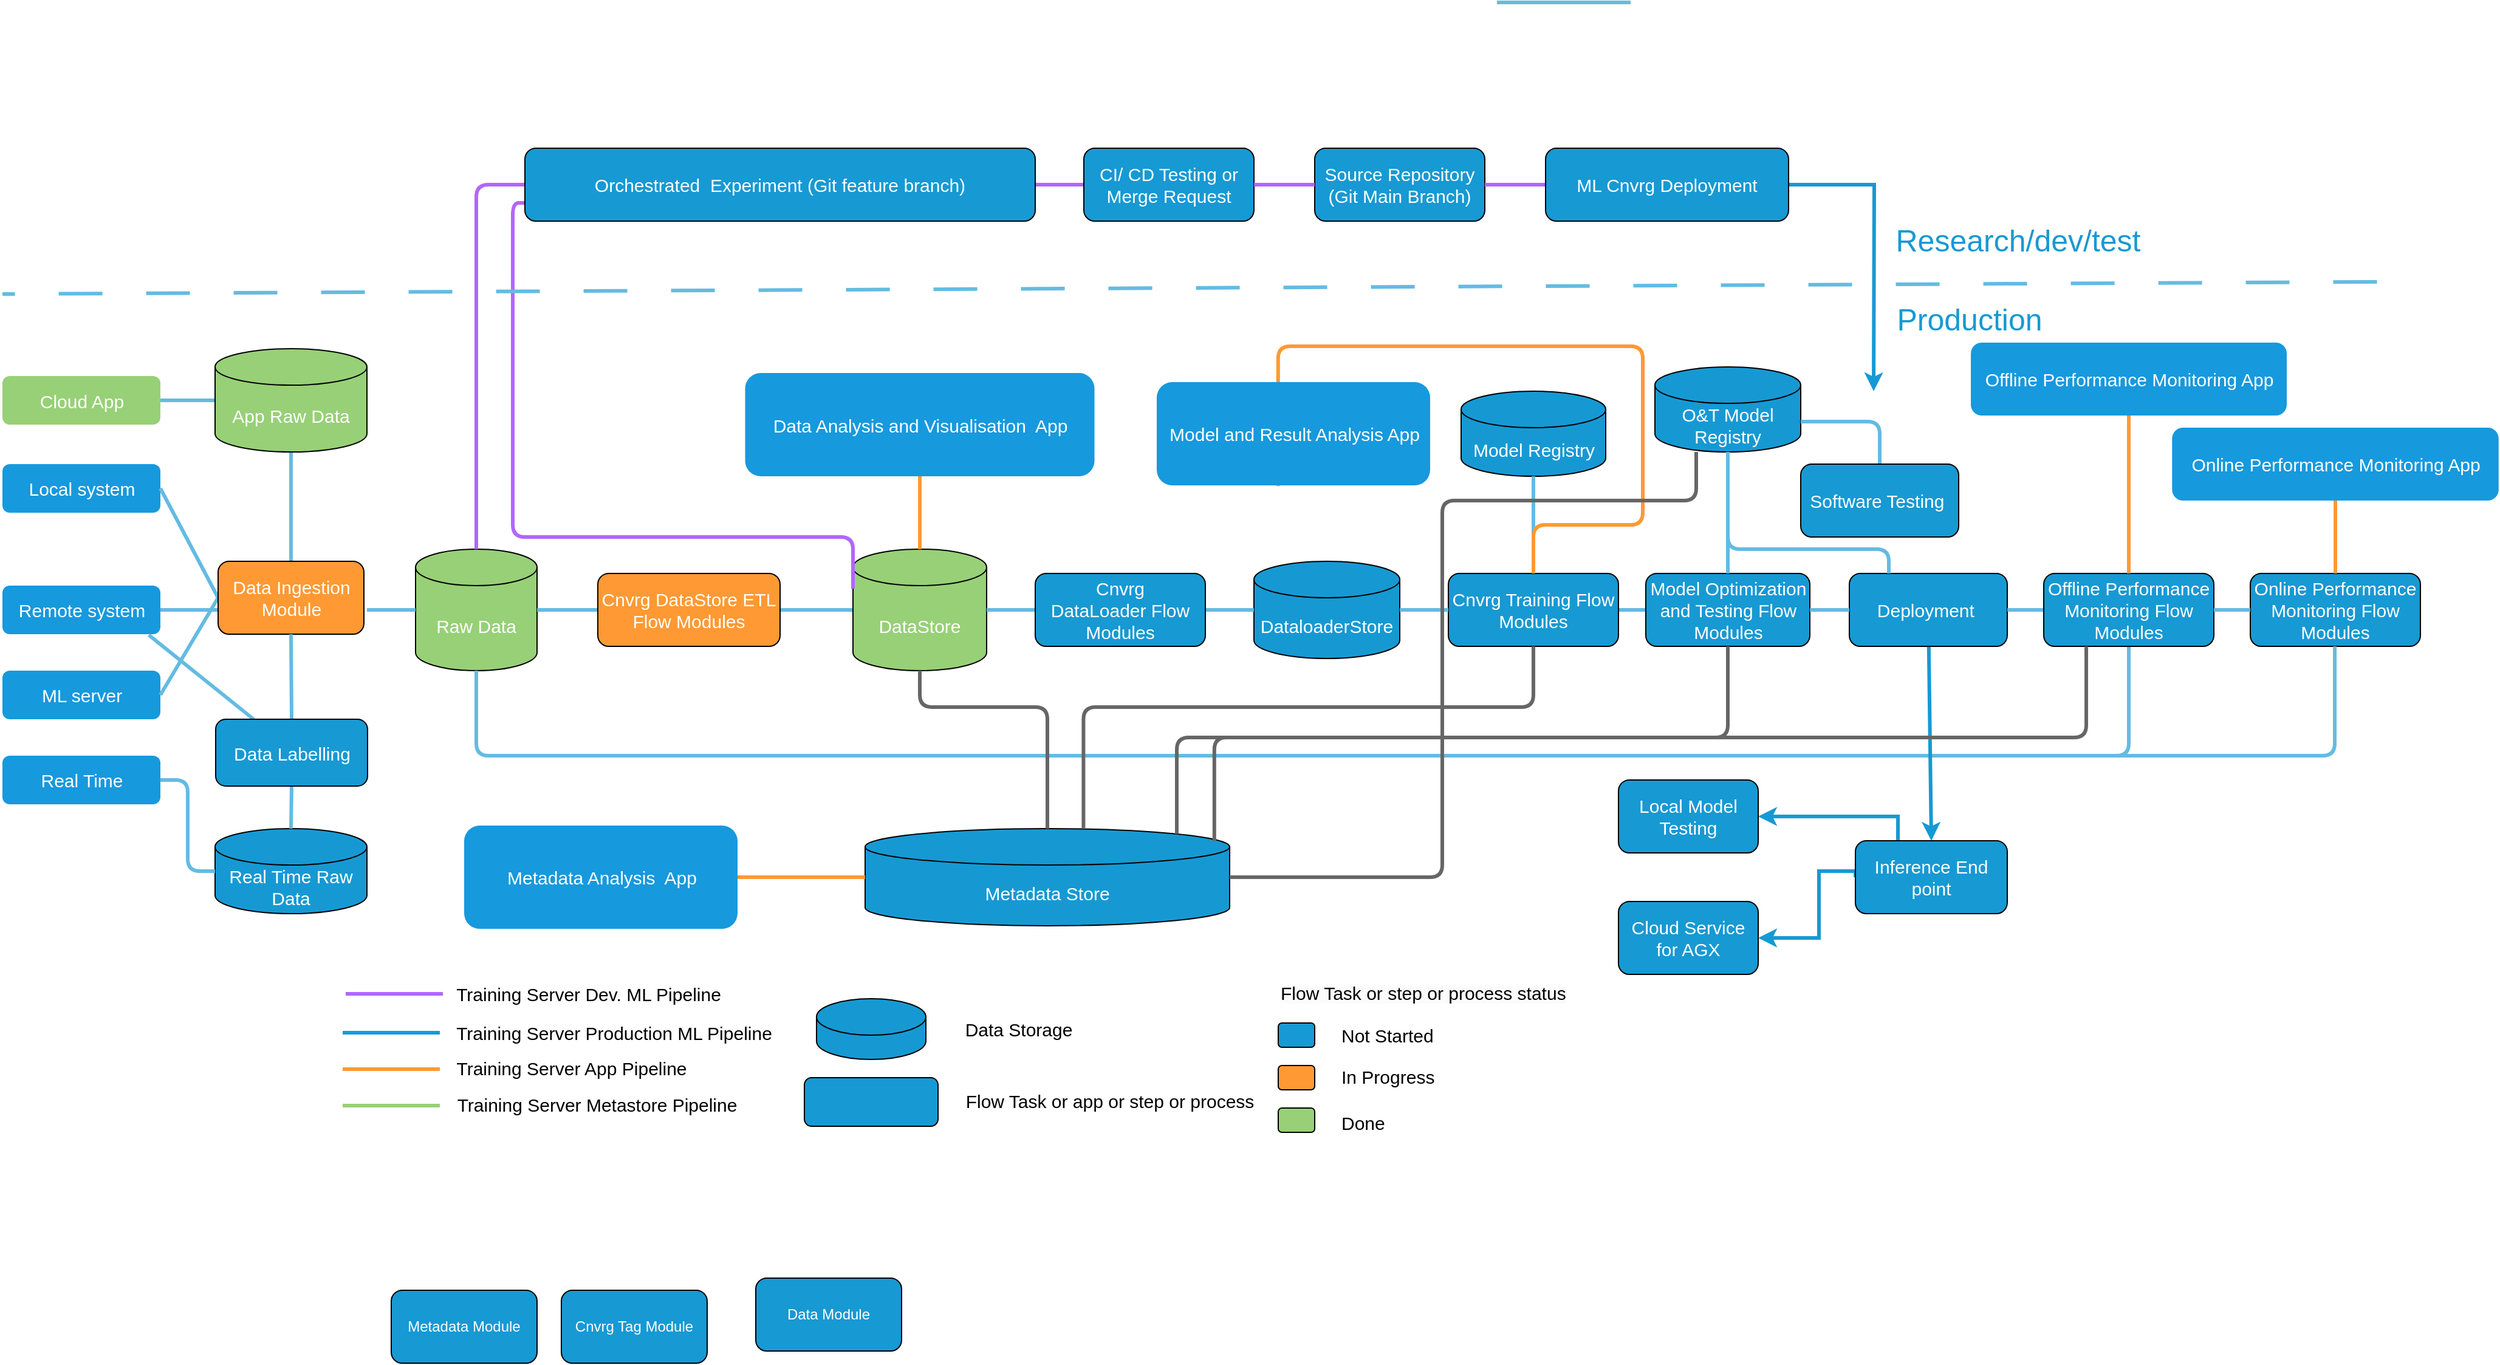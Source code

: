 <mxfile version="21.6.7" type="github">
  <diagram id="6a731a19-8d31-9384-78a2-239565b7b9f0" name="Page-1">
    <mxGraphModel dx="2075" dy="1838" grid="1" gridSize="15" guides="1" tooltips="1" connect="1" arrows="1" fold="1" page="1" pageScale="1" pageWidth="1169" pageHeight="827" background="none" math="0" shadow="0">
      <root>
        <mxCell id="0" />
        <mxCell id="1" parent="0" />
        <mxCell id="1368" value="&lt;font style=&quot;font-size: 15px;&quot;&gt;Cloud App&lt;/font&gt;" style="rounded=1;fillColor=#97D077;strokeColor=none;strokeWidth=3;shadow=0;html=1;fontColor=#FFFFFF;" parent="1" vertex="1">
          <mxGeometry x="40" y="167.5" width="130" height="40" as="geometry" />
        </mxCell>
        <mxCell id="grCsGURQMANJ224fvGqF-1551" value="&lt;font color=&quot;#ffffff&quot; style=&quot;font-size: 15px;&quot;&gt;Raw Data&lt;/font&gt;" style="shape=cylinder3;whiteSpace=wrap;html=1;boundedLbl=1;backgroundOutline=1;size=15;fillColor=#97D077;" parent="1" vertex="1">
          <mxGeometry x="380" y="310" width="100" height="100" as="geometry" />
        </mxCell>
        <mxCell id="grCsGURQMANJ224fvGqF-1552" value="&lt;font style=&quot;font-size: 15px;&quot;&gt;Local system&lt;/font&gt;" style="rounded=1;fillColor=#1799dd;strokeColor=none;strokeWidth=3;shadow=0;html=1;fontColor=#FFFFFF;" parent="1" vertex="1">
          <mxGeometry x="40" y="240" width="130" height="40" as="geometry" />
        </mxCell>
        <mxCell id="grCsGURQMANJ224fvGqF-1553" value="&lt;font style=&quot;font-size: 15px;&quot;&gt;Remote system&lt;/font&gt;" style="rounded=1;fillColor=#1799dd;strokeColor=none;strokeWidth=3;shadow=0;html=1;fontColor=#FFFFFF;" parent="1" vertex="1">
          <mxGeometry x="40" y="340" width="130" height="40" as="geometry" />
        </mxCell>
        <mxCell id="grCsGURQMANJ224fvGqF-1555" value="&lt;font style=&quot;font-size: 15px;&quot;&gt;Real Time&lt;/font&gt;" style="rounded=1;fillColor=#1799dd;strokeColor=none;strokeWidth=3;shadow=0;html=1;fontColor=#FFFFFF;" parent="1" vertex="1">
          <mxGeometry x="40" y="480" width="130" height="40" as="geometry" />
        </mxCell>
        <mxCell id="grCsGURQMANJ224fvGqF-1556" value="&lt;font style=&quot;font-size: 15px;&quot;&gt;ML server&lt;/font&gt;" style="rounded=1;fillColor=#1799dd;strokeColor=none;strokeWidth=3;shadow=0;html=1;fontColor=#FFFFFF;" parent="1" vertex="1">
          <mxGeometry x="40" y="410" width="130" height="40" as="geometry" />
        </mxCell>
        <mxCell id="grCsGURQMANJ224fvGqF-1558" value="" style="edgeStyle=none;endArrow=none;strokeWidth=3;strokeColor=#64BBE2;html=1;entryX=1;entryY=0.5;entryDx=0;entryDy=0;exitX=0;exitY=0.5;exitDx=0;exitDy=0;exitPerimeter=0;" parent="1" source="grCsGURQMANJ224fvGqF-1577" target="1368" edge="1">
          <mxGeometry x="-221.5" y="56.5" width="100" height="100" as="geometry">
            <mxPoint x="330" y="220" as="sourcePoint" />
            <mxPoint x="150" y="200" as="targetPoint" />
          </mxGeometry>
        </mxCell>
        <mxCell id="grCsGURQMANJ224fvGqF-1559" value="" style="edgeStyle=orthogonalEdgeStyle;endArrow=none;strokeWidth=3;strokeColor=#B266FF;html=1;entryX=0.5;entryY=0;entryDx=0;entryDy=0;exitX=0;exitY=0.5;exitDx=0;exitDy=0;entryPerimeter=0;" parent="1" source="grCsGURQMANJ224fvGqF-1634" target="grCsGURQMANJ224fvGqF-1551" edge="1">
          <mxGeometry x="-221.5" y="56.5" width="100" height="100" as="geometry">
            <mxPoint x="610" y="230" as="sourcePoint" />
            <mxPoint x="430" y="210" as="targetPoint" />
          </mxGeometry>
        </mxCell>
        <mxCell id="grCsGURQMANJ224fvGqF-1560" value="" style="edgeStyle=none;endArrow=none;strokeWidth=3;strokeColor=#64BBE2;html=1;entryX=0.5;entryY=0;entryDx=0;entryDy=0;exitX=0.5;exitY=1;exitDx=0;exitDy=0;exitPerimeter=0;" parent="1" source="grCsGURQMANJ224fvGqF-1577" target="grCsGURQMANJ224fvGqF-1574" edge="1">
          <mxGeometry x="-221.5" y="56.5" width="100" height="100" as="geometry">
            <mxPoint x="585" y="240" as="sourcePoint" />
            <mxPoint x="405" y="220" as="targetPoint" />
          </mxGeometry>
        </mxCell>
        <mxCell id="grCsGURQMANJ224fvGqF-1561" value="" style="edgeStyle=none;endArrow=none;strokeWidth=3;strokeColor=#64BBE2;html=1;entryX=1;entryY=0.5;entryDx=0;entryDy=0;exitX=0;exitY=0.5;exitDx=0;exitDy=0;exitPerimeter=0;" parent="1" source="grCsGURQMANJ224fvGqF-1570" target="grCsGURQMANJ224fvGqF-1581" edge="1">
          <mxGeometry x="-221.5" y="56.5" width="100" height="100" as="geometry">
            <mxPoint x="930" y="340" as="sourcePoint" />
            <mxPoint x="750" y="320" as="targetPoint" />
          </mxGeometry>
        </mxCell>
        <mxCell id="grCsGURQMANJ224fvGqF-1563" value="" style="edgeStyle=none;endArrow=none;strokeWidth=3;strokeColor=#64BBE2;html=1;entryX=1;entryY=0.5;entryDx=0;entryDy=0;entryPerimeter=0;exitX=0;exitY=0.5;exitDx=0;exitDy=0;" parent="1" source="grCsGURQMANJ224fvGqF-1581" target="grCsGURQMANJ224fvGqF-1551" edge="1">
          <mxGeometry x="-221.5" y="56.5" width="100" height="100" as="geometry">
            <mxPoint x="510" y="360" as="sourcePoint" />
            <mxPoint x="470" y="260" as="targetPoint" />
          </mxGeometry>
        </mxCell>
        <mxCell id="grCsGURQMANJ224fvGqF-1564" value="" style="edgeStyle=none;endArrow=none;strokeWidth=3;strokeColor=#64BBE2;html=1;exitX=0;exitY=0.5;exitDx=0;exitDy=0;exitPerimeter=0;" parent="1" source="grCsGURQMANJ224fvGqF-1551" edge="1">
          <mxGeometry x="-221.5" y="56.5" width="100" height="100" as="geometry">
            <mxPoint x="450" y="360" as="sourcePoint" />
            <mxPoint x="340" y="360" as="targetPoint" />
          </mxGeometry>
        </mxCell>
        <mxCell id="grCsGURQMANJ224fvGqF-1565" value="" style="edgeStyle=none;endArrow=none;strokeWidth=3;strokeColor=#64BBE2;html=1;entryX=1;entryY=0.5;entryDx=0;entryDy=0;exitX=0;exitY=0.5;exitDx=0;exitDy=0;" parent="1" source="grCsGURQMANJ224fvGqF-1574" target="grCsGURQMANJ224fvGqF-1556" edge="1">
          <mxGeometry x="-221.5" y="56.5" width="100" height="100" as="geometry">
            <mxPoint x="360" y="530" as="sourcePoint" />
            <mxPoint x="180" y="510" as="targetPoint" />
          </mxGeometry>
        </mxCell>
        <mxCell id="grCsGURQMANJ224fvGqF-1567" value="" style="edgeStyle=none;endArrow=none;strokeWidth=3;strokeColor=#64BBE2;html=1;entryX=1;entryY=0.5;entryDx=0;entryDy=0;" parent="1" target="grCsGURQMANJ224fvGqF-1553" edge="1">
          <mxGeometry x="-221.5" y="56.5" width="100" height="100" as="geometry">
            <mxPoint x="230" y="360" as="sourcePoint" />
            <mxPoint x="180" y="360" as="targetPoint" />
          </mxGeometry>
        </mxCell>
        <mxCell id="grCsGURQMANJ224fvGqF-1568" value="" style="edgeStyle=none;endArrow=none;strokeWidth=3;strokeColor=#64BBE2;html=1;entryX=1;entryY=0.5;entryDx=0;entryDy=0;exitX=0;exitY=0.5;exitDx=0;exitDy=0;" parent="1" source="grCsGURQMANJ224fvGqF-1574" target="grCsGURQMANJ224fvGqF-1552" edge="1">
          <mxGeometry x="-221.5" y="56.5" width="100" height="100" as="geometry">
            <mxPoint x="360" y="300" as="sourcePoint" />
            <mxPoint x="180" y="280" as="targetPoint" />
          </mxGeometry>
        </mxCell>
        <mxCell id="grCsGURQMANJ224fvGqF-1570" value="&lt;font style=&quot;font-size: 15px;&quot; color=&quot;#ffffff&quot;&gt;DataStore&lt;/font&gt;" style="shape=cylinder3;whiteSpace=wrap;html=1;boundedLbl=1;backgroundOutline=1;size=15;fillColor=#97D077;" parent="1" vertex="1">
          <mxGeometry x="740" y="310" width="110" height="100" as="geometry" />
        </mxCell>
        <mxCell id="grCsGURQMANJ224fvGqF-1572" value="&lt;font style=&quot;font-size: 15px;&quot; color=&quot;#ffffff&quot;&gt;Metadata Store&lt;/font&gt;" style="shape=cylinder3;whiteSpace=wrap;html=1;boundedLbl=1;backgroundOutline=1;size=15;fillColor=#1699d3;" parent="1" vertex="1">
          <mxGeometry x="750" y="540" width="300" height="80" as="geometry" />
        </mxCell>
        <mxCell id="grCsGURQMANJ224fvGqF-1573" value="&lt;font style=&quot;font-size: 15px;&quot; color=&quot;#ffffff&quot;&gt;DataloaderStore&lt;/font&gt;" style="shape=cylinder3;whiteSpace=wrap;html=1;boundedLbl=1;backgroundOutline=1;size=15;fillColor=#1699d3;" parent="1" vertex="1">
          <mxGeometry x="1070" y="320" width="120" height="80" as="geometry" />
        </mxCell>
        <mxCell id="grCsGURQMANJ224fvGqF-1574" value="&lt;font style=&quot;font-size: 15px;&quot; color=&quot;#ffffff&quot;&gt;Data Ingestion Module&lt;/font&gt;" style="rounded=1;whiteSpace=wrap;html=1;fillColor=#FF9933;" parent="1" vertex="1">
          <mxGeometry x="217.5" y="320" width="120" height="60" as="geometry" />
        </mxCell>
        <mxCell id="grCsGURQMANJ224fvGqF-1577" value="&lt;font style=&quot;font-size: 15px;&quot; color=&quot;#ffffff&quot;&gt;App Raw Data&lt;/font&gt;" style="shape=cylinder3;whiteSpace=wrap;html=1;boundedLbl=1;backgroundOutline=1;size=15;fillColor=#97D077;" parent="1" vertex="1">
          <mxGeometry x="215" y="145" width="125" height="85" as="geometry" />
        </mxCell>
        <mxCell id="grCsGURQMANJ224fvGqF-1578" value="&lt;font style=&quot;font-size: 15px;&quot; color=&quot;#ffffff&quot;&gt;Model Registry&lt;/font&gt;" style="shape=cylinder3;whiteSpace=wrap;html=1;boundedLbl=1;backgroundOutline=1;size=15;fillColor=#1699d3;" parent="1" vertex="1">
          <mxGeometry x="1240.5" y="180" width="119" height="70" as="geometry" />
        </mxCell>
        <mxCell id="grCsGURQMANJ224fvGqF-1581" value="&lt;font style=&quot;font-size: 15px;&quot; color=&quot;#ffffff&quot;&gt;Cnvrg DataStore ETL Flow Modules&lt;/font&gt;" style="rounded=1;whiteSpace=wrap;html=1;fillColor=#FF9933;" parent="1" vertex="1">
          <mxGeometry x="530" y="330" width="150" height="60" as="geometry" />
        </mxCell>
        <mxCell id="grCsGURQMANJ224fvGqF-1592" value="&lt;font color=&quot;#ffffff&quot;&gt;Data Module&lt;/font&gt;" style="rounded=1;whiteSpace=wrap;html=1;fillColor=#1799d3;" parent="1" vertex="1">
          <mxGeometry x="660" y="910" width="120" height="60" as="geometry" />
        </mxCell>
        <mxCell id="grCsGURQMANJ224fvGqF-1593" value="&lt;font color=&quot;#ffffff&quot;&gt;Cnvrg Tag Module&lt;/font&gt;" style="rounded=1;whiteSpace=wrap;html=1;fillColor=#1799d3;" parent="1" vertex="1">
          <mxGeometry x="500" y="920" width="120" height="60" as="geometry" />
        </mxCell>
        <mxCell id="grCsGURQMANJ224fvGqF-1594" value="&lt;font color=&quot;#ffffff&quot;&gt;Metadata Module&lt;/font&gt;" style="rounded=1;whiteSpace=wrap;html=1;fillColor=#1799d3;" parent="1" vertex="1">
          <mxGeometry x="360" y="920" width="120" height="60" as="geometry" />
        </mxCell>
        <mxCell id="grCsGURQMANJ224fvGqF-1595" value="" style="edgeStyle=orthogonalEdgeStyle;endArrow=none;strokeWidth=3;strokeColor=#64BBE2;html=1;entryX=0.5;entryY=1;entryDx=0;entryDy=0;entryPerimeter=0;exitX=0.5;exitY=1;exitDx=0;exitDy=0;" parent="1" source="grCsGURQMANJ224fvGqF-1617" target="grCsGURQMANJ224fvGqF-1551" edge="1">
          <mxGeometry x="-221.5" y="56.5" width="100" height="100" as="geometry">
            <mxPoint x="1830" y="480" as="sourcePoint" />
            <mxPoint x="440" y="420" as="targetPoint" />
            <Array as="points">
              <mxPoint x="1790" y="480" />
              <mxPoint x="430" y="480" />
            </Array>
          </mxGeometry>
        </mxCell>
        <mxCell id="grCsGURQMANJ224fvGqF-1598" value="" style="edgeStyle=none;endArrow=none;strokeWidth=3;strokeColor=#64BBE2;html=1;entryX=1;entryY=0.5;entryDx=0;entryDy=0;exitX=0;exitY=0.5;exitDx=0;exitDy=0;" parent="1" source="grCsGURQMANJ224fvGqF-1607" target="grCsGURQMANJ224fvGqF-1602" edge="1">
          <mxGeometry x="-221.5" y="56.5" width="100" height="100" as="geometry">
            <mxPoint x="1680" y="270" as="sourcePoint" />
            <mxPoint x="1500" y="250" as="targetPoint" />
          </mxGeometry>
        </mxCell>
        <mxCell id="grCsGURQMANJ224fvGqF-1599" value="" style="edgeStyle=none;endArrow=none;strokeWidth=3;strokeColor=#64BBE2;html=1;entryX=1;entryY=0.5;entryDx=0;entryDy=0;exitX=0;exitY=0.5;exitDx=0;exitDy=0;exitPerimeter=0;" parent="1" source="grCsGURQMANJ224fvGqF-1573" target="grCsGURQMANJ224fvGqF-1601" edge="1">
          <mxGeometry x="-221.5" y="56.5" width="100" height="100" as="geometry">
            <mxPoint x="1250" y="255" as="sourcePoint" />
            <mxPoint x="1070" y="235" as="targetPoint" />
          </mxGeometry>
        </mxCell>
        <mxCell id="grCsGURQMANJ224fvGqF-1600" value="" style="edgeStyle=none;endArrow=none;strokeWidth=3;strokeColor=#64BBE2;html=1;exitX=0;exitY=0.5;exitDx=0;exitDy=0;entryX=1;entryY=0.5;entryDx=0;entryDy=0;entryPerimeter=0;" parent="1" source="grCsGURQMANJ224fvGqF-1601" target="grCsGURQMANJ224fvGqF-1570" edge="1">
          <mxGeometry x="-221.5" y="56.5" width="100" height="100" as="geometry">
            <mxPoint x="1020" y="260" as="sourcePoint" />
            <mxPoint x="840" y="240" as="targetPoint" />
          </mxGeometry>
        </mxCell>
        <mxCell id="grCsGURQMANJ224fvGqF-1601" value="&lt;font style=&quot;font-size: 15px;&quot; color=&quot;#ffffff&quot;&gt;Cnvrg DataLoader&amp;nbsp;Flow Modules&lt;/font&gt;" style="rounded=1;whiteSpace=wrap;html=1;fillColor=#1799d3;" parent="1" vertex="1">
          <mxGeometry x="890" y="330" width="140" height="60" as="geometry" />
        </mxCell>
        <mxCell id="grCsGURQMANJ224fvGqF-1602" value="&lt;font style=&quot;font-size: 15px;&quot; color=&quot;#ffffff&quot;&gt;Cnvrg Training Flow Modules&lt;/font&gt;" style="rounded=1;whiteSpace=wrap;html=1;fillColor=#1799d3;" parent="1" vertex="1">
          <mxGeometry x="1230" y="330" width="140" height="60" as="geometry" />
        </mxCell>
        <mxCell id="grCsGURQMANJ224fvGqF-1604" value="" style="edgeStyle=none;endArrow=none;strokeWidth=3;strokeColor=#64BBE2;html=1;entryX=1;entryY=0.5;entryDx=0;entryDy=0;exitX=0;exitY=0.5;exitDx=0;exitDy=0;entryPerimeter=0;" parent="1" source="grCsGURQMANJ224fvGqF-1602" target="grCsGURQMANJ224fvGqF-1573" edge="1">
          <mxGeometry x="-221.5" y="56.5" width="100" height="100" as="geometry">
            <mxPoint x="1435" y="300" as="sourcePoint" />
            <mxPoint x="1255" y="280" as="targetPoint" />
          </mxGeometry>
        </mxCell>
        <mxCell id="grCsGURQMANJ224fvGqF-1605" value="" style="edgeStyle=none;endArrow=none;strokeWidth=3;strokeColor=#64BBE2;html=1;" parent="1" source="grCsGURQMANJ224fvGqF-1602" target="grCsGURQMANJ224fvGqF-1578" edge="1">
          <mxGeometry x="-221.5" y="56.5" width="100" height="100" as="geometry">
            <mxPoint x="1481" y="320" as="sourcePoint" />
            <mxPoint x="1390" y="270" as="targetPoint" />
          </mxGeometry>
        </mxCell>
        <mxCell id="grCsGURQMANJ224fvGqF-1607" value="&lt;font style=&quot;font-size: 15px;&quot; color=&quot;#ffffff&quot;&gt;Model Optimization and Testing Flow Modules&lt;/font&gt;" style="rounded=1;whiteSpace=wrap;html=1;fillColor=#1799d3;" parent="1" vertex="1">
          <mxGeometry x="1392.5" y="330" width="135" height="60" as="geometry" />
        </mxCell>
        <mxCell id="grCsGURQMANJ224fvGqF-1661" value="" style="rounded=0;orthogonalLoop=1;jettySize=auto;html=1;strokeColor=#1699D3;strokeWidth=3;entryX=0.5;entryY=0;entryDx=0;entryDy=0;" parent="1" source="grCsGURQMANJ224fvGqF-1609" target="R6ZH8nz1-QXUSBg8TrbW-1402" edge="1">
          <mxGeometry relative="1" as="geometry">
            <mxPoint x="1680" y="495" as="targetPoint" />
          </mxGeometry>
        </mxCell>
        <mxCell id="grCsGURQMANJ224fvGqF-1609" value="&lt;font style=&quot;font-size: 15px;&quot; color=&quot;#ffffff&quot;&gt;Deployment&amp;nbsp;&lt;/font&gt;" style="rounded=1;whiteSpace=wrap;html=1;fillColor=#1799d3;" parent="1" vertex="1">
          <mxGeometry x="1560" y="330" width="130" height="60" as="geometry" />
        </mxCell>
        <mxCell id="grCsGURQMANJ224fvGqF-1610" value="" style="edgeStyle=none;endArrow=none;strokeWidth=3;strokeColor=#64BBE2;html=1;exitX=1;exitY=0.5;exitDx=0;exitDy=0;entryX=0;entryY=0.5;entryDx=0;entryDy=0;" parent="1" source="grCsGURQMANJ224fvGqF-1607" target="grCsGURQMANJ224fvGqF-1609" edge="1">
          <mxGeometry x="-221.5" y="56.5" width="100" height="100" as="geometry">
            <mxPoint x="1754" y="235" as="sourcePoint" />
            <mxPoint x="1884" y="295" as="targetPoint" />
          </mxGeometry>
        </mxCell>
        <mxCell id="grCsGURQMANJ224fvGqF-1613" value="&lt;font color=&quot;#ffffff&quot;&gt;&lt;span style=&quot;font-size: 15px;&quot;&gt;O&amp;amp;T Model Registry&lt;/span&gt;&lt;/font&gt;" style="shape=cylinder3;whiteSpace=wrap;html=1;boundedLbl=1;backgroundOutline=1;size=15;fillColor=#1699d3;" parent="1" vertex="1">
          <mxGeometry x="1400" y="160" width="120" height="70" as="geometry" />
        </mxCell>
        <mxCell id="grCsGURQMANJ224fvGqF-1614" value="" style="edgeStyle=orthogonalEdgeStyle;endArrow=none;strokeWidth=3;strokeColor=#FF9933;html=1;exitX=0.5;exitY=0;exitDx=0;exitDy=0;entryX=0.444;entryY=1.007;entryDx=0;entryDy=0;entryPerimeter=0;" parent="1" source="grCsGURQMANJ224fvGqF-1602" target="grCsGURQMANJ224fvGqF-1627" edge="1">
          <mxGeometry x="-221.5" y="56.5" width="100" height="100" as="geometry">
            <mxPoint x="1312.47" y="280" as="sourcePoint" />
            <mxPoint x="1404.97" y="95" as="targetPoint" />
            <Array as="points">
              <mxPoint x="1300" y="290" />
              <mxPoint x="1390" y="290" />
              <mxPoint x="1390" y="143" />
            </Array>
          </mxGeometry>
        </mxCell>
        <mxCell id="grCsGURQMANJ224fvGqF-1615" value="" style="edgeStyle=none;endArrow=none;strokeWidth=3;strokeColor=#64BBE2;html=1;entryX=1;entryY=0.5;entryDx=0;entryDy=0;exitX=0;exitY=0.5;exitDx=0;exitDy=0;" parent="1" source="grCsGURQMANJ224fvGqF-1617" target="grCsGURQMANJ224fvGqF-1609" edge="1">
          <mxGeometry x="-221.5" y="56.5" width="100" height="100" as="geometry">
            <mxPoint x="2120" y="280" as="sourcePoint" />
            <mxPoint x="1940" y="260" as="targetPoint" />
          </mxGeometry>
        </mxCell>
        <mxCell id="grCsGURQMANJ224fvGqF-1616" value="" style="edgeStyle=none;endArrow=none;strokeWidth=3;strokeColor=#64BBE2;html=1;entryX=0.5;entryY=1;entryDx=0;entryDy=0;exitX=0.5;exitY=0;exitDx=0;exitDy=0;entryPerimeter=0;" parent="1" source="grCsGURQMANJ224fvGqF-1607" target="grCsGURQMANJ224fvGqF-1613" edge="1">
          <mxGeometry x="-221.5" y="56.5" width="100" height="100" as="geometry">
            <mxPoint x="1610" y="140" as="sourcePoint" />
            <mxPoint x="1430" y="120" as="targetPoint" />
          </mxGeometry>
        </mxCell>
        <mxCell id="grCsGURQMANJ224fvGqF-1617" value="&lt;font color=&quot;#ffffff&quot;&gt;&lt;font style=&quot;font-size: 15px;&quot;&gt;Offline Performance Monitoring Flow Modules&lt;/font&gt;&lt;br&gt;&lt;/font&gt;" style="rounded=1;whiteSpace=wrap;html=1;fillColor=#1799d3;" parent="1" vertex="1">
          <mxGeometry x="1720" y="330" width="140" height="60" as="geometry" />
        </mxCell>
        <mxCell id="grCsGURQMANJ224fvGqF-1620" value="&lt;font style=&quot;font-size: 15px;&quot;&gt;Data Analysis and Visualisation&amp;nbsp; App&lt;/font&gt;" style="rounded=1;fillColor=#1799dd;strokeColor=none;strokeWidth=3;shadow=0;html=1;fontColor=#FFFFFF;" parent="1" vertex="1">
          <mxGeometry x="651.25" y="165" width="287.5" height="85" as="geometry" />
        </mxCell>
        <mxCell id="grCsGURQMANJ224fvGqF-1621" value="" style="edgeStyle=orthogonalEdgeStyle;endArrow=none;strokeWidth=3;strokeColor=#B266FF;html=1;entryX=0;entryY=0.75;entryDx=0;entryDy=0;exitX=0;exitY=0;exitDx=0;exitDy=32.5;exitPerimeter=0;" parent="1" source="grCsGURQMANJ224fvGqF-1570" target="grCsGURQMANJ224fvGqF-1634" edge="1">
          <mxGeometry x="-221.5" y="56.5" width="100" height="100" as="geometry">
            <mxPoint x="660" y="257.5" as="sourcePoint" />
            <mxPoint x="480" y="237.5" as="targetPoint" />
            <Array as="points">
              <mxPoint x="740" y="300" />
              <mxPoint x="460" y="300" />
              <mxPoint x="460" y="25" />
            </Array>
          </mxGeometry>
        </mxCell>
        <mxCell id="grCsGURQMANJ224fvGqF-1622" value="" style="edgeStyle=none;endArrow=none;strokeWidth=3;strokeColor=#FF9933;html=1;entryX=0.5;entryY=1;entryDx=0;entryDy=0;exitX=0.5;exitY=0;exitDx=0;exitDy=0;exitPerimeter=0;" parent="1" source="grCsGURQMANJ224fvGqF-1570" target="grCsGURQMANJ224fvGqF-1620" edge="1">
          <mxGeometry x="-221.5" y="56.5" width="100" height="100" as="geometry">
            <mxPoint x="990" y="280" as="sourcePoint" />
            <mxPoint x="810" y="260" as="targetPoint" />
          </mxGeometry>
        </mxCell>
        <mxCell id="grCsGURQMANJ224fvGqF-1627" value="&lt;font style=&quot;font-size: 15px;&quot;&gt;Model and Result Analysis App&lt;/font&gt;" style="rounded=1;fillColor=#1799dd;strokeColor=none;strokeWidth=3;shadow=0;html=1;fontColor=#FFFFFF;" parent="1" vertex="1">
          <mxGeometry x="990" y="172.5" width="225" height="85" as="geometry" />
        </mxCell>
        <mxCell id="grCsGURQMANJ224fvGqF-1629" value="&lt;font style=&quot;font-size: 15px;&quot;&gt;Offline Performance Monitoring App&lt;/font&gt;" style="rounded=1;fillColor=#1799dd;strokeColor=none;strokeWidth=3;shadow=0;html=1;fontColor=#FFFFFF;" parent="1" vertex="1">
          <mxGeometry x="1660" y="140" width="260" height="60" as="geometry" />
        </mxCell>
        <mxCell id="grCsGURQMANJ224fvGqF-1630" value="" style="edgeStyle=none;endArrow=none;strokeWidth=3;strokeColor=#B266FF;html=1;entryX=1;entryY=0.5;entryDx=0;entryDy=0;" parent="1" source="grCsGURQMANJ224fvGqF-1635" target="grCsGURQMANJ224fvGqF-1634" edge="1">
          <mxGeometry x="-221.5" y="56.5" width="100" height="100" as="geometry">
            <mxPoint x="1090" y="77.5" as="sourcePoint" />
            <mxPoint x="910" y="57.5" as="targetPoint" />
          </mxGeometry>
        </mxCell>
        <mxCell id="grCsGURQMANJ224fvGqF-1631" value="" style="edgeStyle=none;endArrow=none;strokeWidth=3;strokeColor=#FF9933;html=1;entryX=1;entryY=0.5;entryDx=0;entryDy=0;exitX=0;exitY=0.5;exitDx=0;exitDy=0;exitPerimeter=0;" parent="1" source="grCsGURQMANJ224fvGqF-1572" target="grCsGURQMANJ224fvGqF-1633" edge="1">
          <mxGeometry x="-221.5" y="56.5" width="100" height="100" as="geometry">
            <mxPoint x="765" y="530" as="sourcePoint" />
            <mxPoint x="585" y="510" as="targetPoint" />
          </mxGeometry>
        </mxCell>
        <mxCell id="grCsGURQMANJ224fvGqF-1632" value="" style="edgeStyle=none;endArrow=none;strokeWidth=3;strokeColor=#FF9933;html=1;entryX=0.5;entryY=1;entryDx=0;entryDy=0;exitX=0.5;exitY=0;exitDx=0;exitDy=0;" parent="1" source="grCsGURQMANJ224fvGqF-1617" target="grCsGURQMANJ224fvGqF-1629" edge="1">
          <mxGeometry x="-221.5" y="56.5" width="100" height="100" as="geometry">
            <mxPoint x="2000" y="310" as="sourcePoint" />
            <mxPoint x="1820" y="290" as="targetPoint" />
          </mxGeometry>
        </mxCell>
        <mxCell id="grCsGURQMANJ224fvGqF-1633" value="&lt;font style=&quot;font-size: 15px;&quot;&gt;Metadata Analysis&amp;nbsp; App&lt;/font&gt;" style="rounded=1;fillColor=#1799dd;strokeColor=none;strokeWidth=3;shadow=0;html=1;fontColor=#FFFFFF;" parent="1" vertex="1">
          <mxGeometry x="420" y="537.5" width="225" height="85" as="geometry" />
        </mxCell>
        <mxCell id="grCsGURQMANJ224fvGqF-1634" value="&lt;font style=&quot;font-size: 15px;&quot; color=&quot;#ffffff&quot;&gt;Orchestrated&amp;nbsp; Experiment (Git feature branch)&lt;/font&gt;" style="rounded=1;whiteSpace=wrap;html=1;fillColor=#1799d3;" parent="1" vertex="1">
          <mxGeometry x="470" y="-20" width="420" height="60" as="geometry" />
        </mxCell>
        <mxCell id="grCsGURQMANJ224fvGqF-1635" value="&lt;font style=&quot;font-size: 15px;&quot; color=&quot;#ffffff&quot;&gt;CI/ CD Testing or Merge Request&lt;/font&gt;" style="rounded=1;whiteSpace=wrap;html=1;fillColor=#1799d3;" parent="1" vertex="1">
          <mxGeometry x="930" y="-20" width="140" height="60" as="geometry" />
        </mxCell>
        <mxCell id="grCsGURQMANJ224fvGqF-1637" value="&lt;font style=&quot;font-size: 15px;&quot; color=&quot;#ffffff&quot;&gt;Source Repository&lt;br&gt;(Git Main Branch)&lt;/font&gt;" style="rounded=1;whiteSpace=wrap;html=1;fillColor=#1799d3;" parent="1" vertex="1">
          <mxGeometry x="1120" y="-20" width="140" height="60" as="geometry" />
        </mxCell>
        <mxCell id="grCsGURQMANJ224fvGqF-1638" value="" style="edgeStyle=none;endArrow=none;strokeWidth=3;strokeColor=#64BBE2;html=1;entryX=1;entryY=0.5;entryDx=0;entryDy=0;" parent="1" edge="1">
          <mxGeometry x="-221.5" y="56.5" width="100" height="100" as="geometry">
            <mxPoint x="1380" y="-140" as="sourcePoint" />
            <mxPoint x="1270" y="-140" as="targetPoint" />
          </mxGeometry>
        </mxCell>
        <mxCell id="grCsGURQMANJ224fvGqF-1639" value="" style="edgeStyle=none;endArrow=none;strokeWidth=3;strokeColor=#64BBE2;html=1;dashed=1;dashPattern=12 12;" parent="1" edge="1">
          <mxGeometry x="-221.5" y="56.5" width="100" height="100" as="geometry">
            <mxPoint x="1994.267" y="90" as="sourcePoint" />
            <mxPoint x="40" y="100" as="targetPoint" />
          </mxGeometry>
        </mxCell>
        <mxCell id="grCsGURQMANJ224fvGqF-1640" value="" style="edgeStyle=none;endArrow=none;strokeWidth=3;strokeColor=#B266FF;html=1;entryX=1;entryY=0.5;entryDx=0;entryDy=0;exitX=0;exitY=0.5;exitDx=0;exitDy=0;" parent="1" source="grCsGURQMANJ224fvGqF-1642" target="grCsGURQMANJ224fvGqF-1637" edge="1">
          <mxGeometry x="-221.5" y="56.5" width="100" height="100" as="geometry">
            <mxPoint x="1390" y="10" as="sourcePoint" />
            <mxPoint x="1280" y="-50" as="targetPoint" />
          </mxGeometry>
        </mxCell>
        <mxCell id="grCsGURQMANJ224fvGqF-1641" value="" style="edgeStyle=none;endArrow=none;strokeWidth=3;strokeColor=#B266FF;html=1;entryX=1;entryY=0.5;entryDx=0;entryDy=0;exitX=0;exitY=0.5;exitDx=0;exitDy=0;" parent="1" source="grCsGURQMANJ224fvGqF-1637" target="grCsGURQMANJ224fvGqF-1635" edge="1">
          <mxGeometry x="-221.5" y="56.5" width="100" height="100" as="geometry">
            <mxPoint x="1270" y="-40" as="sourcePoint" />
            <mxPoint x="1160" y="-40" as="targetPoint" />
          </mxGeometry>
        </mxCell>
        <mxCell id="grCsGURQMANJ224fvGqF-1646" style="edgeStyle=orthogonalEdgeStyle;rounded=0;orthogonalLoop=1;jettySize=auto;html=1;strokeColor=#1799d3;strokeWidth=3;" parent="1" source="grCsGURQMANJ224fvGqF-1642" edge="1">
          <mxGeometry relative="1" as="geometry">
            <mxPoint x="1580" y="180" as="targetPoint" />
          </mxGeometry>
        </mxCell>
        <mxCell id="grCsGURQMANJ224fvGqF-1642" value="&lt;font style=&quot;font-size: 15px;&quot; color=&quot;#ffffff&quot;&gt;ML Cnvrg Deployment&lt;/font&gt;" style="rounded=1;whiteSpace=wrap;html=1;fillColor=#1799d3;" parent="1" vertex="1">
          <mxGeometry x="1310" y="-20" width="200" height="60" as="geometry" />
        </mxCell>
        <mxCell id="grCsGURQMANJ224fvGqF-1647" value="&lt;font style=&quot;font-size: 25px;&quot; color=&quot;#1799d3&quot;&gt;Research/dev/test&lt;/font&gt;" style="text;html=1;strokeColor=none;fillColor=none;align=center;verticalAlign=middle;whiteSpace=wrap;rounded=0;" parent="1" vertex="1">
          <mxGeometry x="1624" y="40" width="150" height="30" as="geometry" />
        </mxCell>
        <mxCell id="grCsGURQMANJ224fvGqF-1648" value="&lt;font style=&quot;font-size: 25px;&quot; color=&quot;#1799d3&quot;&gt;Production&lt;/font&gt;" style="text;html=1;strokeColor=none;fillColor=none;align=center;verticalAlign=middle;whiteSpace=wrap;rounded=0;" parent="1" vertex="1">
          <mxGeometry x="1564" y="105" width="190" height="30" as="geometry" />
        </mxCell>
        <mxCell id="grCsGURQMANJ224fvGqF-1653" value="" style="edgeStyle=orthogonalEdgeStyle;endArrow=none;strokeWidth=3;strokeColor=#64BBE2;html=1;entryX=1;entryY=0;entryDx=0;entryDy=45;entryPerimeter=0;exitX=0.5;exitY=0;exitDx=0;exitDy=0;" parent="1" source="grCsGURQMANJ224fvGqF-1659" target="grCsGURQMANJ224fvGqF-1613" edge="1">
          <mxGeometry x="-221.5" y="56.5" width="100" height="100" as="geometry">
            <mxPoint x="1580" y="225" as="sourcePoint" />
            <mxPoint x="1570" y="186.83" as="targetPoint" />
          </mxGeometry>
        </mxCell>
        <mxCell id="grCsGURQMANJ224fvGqF-1659" value="&lt;font style=&quot;font-size: 15px;&quot; color=&quot;#ffffff&quot;&gt;Software Testing&amp;nbsp;&lt;/font&gt;" style="rounded=1;whiteSpace=wrap;html=1;fillColor=#1799d3;" parent="1" vertex="1">
          <mxGeometry x="1520" y="240" width="130" height="60" as="geometry" />
        </mxCell>
        <mxCell id="grCsGURQMANJ224fvGqF-1663" value="" style="edgeStyle=orthogonalEdgeStyle;endArrow=none;strokeWidth=3;strokeColor=#64BBE2;html=1;exitX=0.25;exitY=0;exitDx=0;exitDy=0;" parent="1" source="grCsGURQMANJ224fvGqF-1609" target="grCsGURQMANJ224fvGqF-1613" edge="1">
          <mxGeometry x="-221.5" y="56.5" width="100" height="100" as="geometry">
            <mxPoint x="1473" y="340" as="sourcePoint" />
            <mxPoint x="1470" y="240" as="targetPoint" />
            <Array as="points">
              <mxPoint x="1593" y="310" />
              <mxPoint x="1460" y="310" />
            </Array>
          </mxGeometry>
        </mxCell>
        <mxCell id="grCsGURQMANJ224fvGqF-1664" value="" style="edgeStyle=orthogonalEdgeStyle;endArrow=none;strokeWidth=3;strokeColor=#666666;html=1;entryX=0.5;entryY=1;entryDx=0;entryDy=0;exitX=0.5;exitY=0;exitDx=0;exitDy=0;exitPerimeter=0;entryPerimeter=0;fillColor=#f5f5f5;" parent="1" source="grCsGURQMANJ224fvGqF-1572" target="grCsGURQMANJ224fvGqF-1570" edge="1">
          <mxGeometry x="-221.5" y="56.5" width="100" height="100" as="geometry">
            <mxPoint x="907.5" y="454" as="sourcePoint" />
            <mxPoint x="802.5" y="454" as="targetPoint" />
            <Array as="points">
              <mxPoint x="900" y="440" />
              <mxPoint x="795" y="440" />
            </Array>
          </mxGeometry>
        </mxCell>
        <mxCell id="grCsGURQMANJ224fvGqF-1665" value="" style="edgeStyle=orthogonalEdgeStyle;endArrow=none;strokeWidth=3;strokeColor=#666666;html=1;entryX=0.599;entryY=-0.005;entryDx=0;entryDy=0;entryPerimeter=0;fillColor=#f5f5f5;" parent="1" source="grCsGURQMANJ224fvGqF-1602" target="grCsGURQMANJ224fvGqF-1572" edge="1">
          <mxGeometry x="-221.5" y="56.5" width="100" height="100" as="geometry">
            <mxPoint x="1305" y="536.17" as="sourcePoint" />
            <mxPoint x="1200" y="536" as="targetPoint" />
            <Array as="points">
              <mxPoint x="1300" y="440" />
              <mxPoint x="930" y="440" />
            </Array>
          </mxGeometry>
        </mxCell>
        <mxCell id="grCsGURQMANJ224fvGqF-1668" value="" style="edgeStyle=orthogonalEdgeStyle;endArrow=none;strokeWidth=3;strokeColor=#666666;html=1;entryX=0.855;entryY=0;entryDx=0;entryDy=4.35;exitX=0.5;exitY=1;exitDx=0;exitDy=0;entryPerimeter=0;fillColor=#f5f5f5;" parent="1" source="grCsGURQMANJ224fvGqF-1607" target="grCsGURQMANJ224fvGqF-1572" edge="1">
          <mxGeometry x="-221.5" y="56.5" width="100" height="100" as="geometry">
            <mxPoint x="1305" y="538.67" as="sourcePoint" />
            <mxPoint x="1200" y="538.67" as="targetPoint" />
          </mxGeometry>
        </mxCell>
        <mxCell id="grCsGURQMANJ224fvGqF-1669" value="" style="edgeStyle=orthogonalEdgeStyle;endArrow=none;strokeWidth=3;strokeColor=#666666;html=1;entryX=0.958;entryY=0.128;entryDx=0;entryDy=0;exitX=0.25;exitY=1;exitDx=0;exitDy=0;entryPerimeter=0;fillColor=#f5f5f5;" parent="1" source="grCsGURQMANJ224fvGqF-1617" target="grCsGURQMANJ224fvGqF-1572" edge="1">
          <mxGeometry x="-221.5" y="56.5" width="100" height="100" as="geometry">
            <mxPoint x="1666" y="473" as="sourcePoint" />
            <mxPoint x="1210" y="627" as="targetPoint" />
          </mxGeometry>
        </mxCell>
        <mxCell id="grCsGURQMANJ224fvGqF-1670" value="" style="edgeStyle=orthogonalEdgeStyle;endArrow=none;strokeWidth=3;strokeColor=#666666;html=1;entryX=1;entryY=0.5;entryDx=0;entryDy=0;entryPerimeter=0;fillColor=#f5f5f5;" parent="1" source="grCsGURQMANJ224fvGqF-1613" target="grCsGURQMANJ224fvGqF-1572" edge="1">
          <mxGeometry x="-221.5" y="56.5" width="100" height="100" as="geometry">
            <mxPoint x="1576.64" y="271.33" as="sourcePoint" />
            <mxPoint x="1200" y="620" as="targetPoint" />
            <Array as="points">
              <mxPoint x="1434" y="270" />
              <mxPoint x="1225" y="270" />
              <mxPoint x="1225" y="580" />
            </Array>
          </mxGeometry>
        </mxCell>
        <mxCell id="grCsGURQMANJ224fvGqF-1672" value="" style="edgeStyle=orthogonalEdgeStyle;rounded=0;orthogonalLoop=1;jettySize=auto;html=1;strokeColor=#1699D3;strokeWidth=3;exitX=0;exitY=0.5;exitDx=0;exitDy=0;entryX=1;entryY=0.5;entryDx=0;entryDy=0;" parent="1" target="grCsGURQMANJ224fvGqF-1673" edge="1">
          <mxGeometry relative="1" as="geometry">
            <mxPoint x="1600" y="580" as="sourcePoint" />
            <mxPoint x="1480" y="561" as="targetPoint" />
            <Array as="points">
              <mxPoint x="1600" y="530" />
            </Array>
          </mxGeometry>
        </mxCell>
        <mxCell id="grCsGURQMANJ224fvGqF-1673" value="&lt;font style=&quot;font-size: 15px;&quot; color=&quot;#ffffff&quot;&gt;Local Model Testing&lt;/font&gt;" style="rounded=1;whiteSpace=wrap;html=1;fillColor=#1799d3;" parent="1" vertex="1">
          <mxGeometry x="1370" y="500" width="115" height="60" as="geometry" />
        </mxCell>
        <mxCell id="grCsGURQMANJ224fvGqF-1674" value="&lt;font style=&quot;font-size: 15px;&quot; color=&quot;#ffffff&quot;&gt;Cloud Service for AGX&lt;/font&gt;" style="rounded=1;whiteSpace=wrap;html=1;fillColor=#1799d3;" parent="1" vertex="1">
          <mxGeometry x="1370" y="600" width="115" height="60" as="geometry" />
        </mxCell>
        <mxCell id="grCsGURQMANJ224fvGqF-1676" value="" style="edgeStyle=orthogonalEdgeStyle;rounded=0;orthogonalLoop=1;jettySize=auto;html=1;strokeColor=#1699D3;strokeWidth=3;exitX=0;exitY=0.5;exitDx=0;exitDy=0;" parent="1" target="grCsGURQMANJ224fvGqF-1674" edge="1" source="R6ZH8nz1-QXUSBg8TrbW-1402">
          <mxGeometry relative="1" as="geometry">
            <mxPoint x="1649.93" y="580" as="sourcePoint" />
            <mxPoint x="1534.93" y="640" as="targetPoint" />
            <Array as="points">
              <mxPoint x="1535" y="575" />
              <mxPoint x="1535" y="630" />
            </Array>
          </mxGeometry>
        </mxCell>
        <mxCell id="grCsGURQMANJ224fvGqF-1678" value="&lt;font color=&quot;#ffffff&quot;&gt;&lt;font style=&quot;font-size: 15px;&quot;&gt;Online Performance Monitoring Flow Modules&lt;/font&gt;&lt;br&gt;&lt;/font&gt;" style="rounded=1;whiteSpace=wrap;html=1;fillColor=#1799d3;" parent="1" vertex="1">
          <mxGeometry x="1890.01" y="330" width="140" height="60" as="geometry" />
        </mxCell>
        <mxCell id="grCsGURQMANJ224fvGqF-1679" value="&lt;font style=&quot;font-size: 15px;&quot;&gt;Online Performance Monitoring App&lt;/font&gt;" style="rounded=1;fillColor=#1799dd;strokeColor=none;strokeWidth=3;shadow=0;html=1;fontColor=#FFFFFF;" parent="1" vertex="1">
          <mxGeometry x="1825.63" y="210" width="268.75" height="60" as="geometry" />
        </mxCell>
        <mxCell id="grCsGURQMANJ224fvGqF-1680" value="" style="edgeStyle=none;endArrow=none;strokeWidth=3;strokeColor=#FF9933;html=1;entryX=0.5;entryY=1;entryDx=0;entryDy=0;exitX=0.5;exitY=0;exitDx=0;exitDy=0;" parent="1" source="grCsGURQMANJ224fvGqF-1678" target="grCsGURQMANJ224fvGqF-1679" edge="1">
          <mxGeometry x="-221.5" y="56.5" width="100" height="100" as="geometry">
            <mxPoint x="1881" y="432" as="sourcePoint" />
            <mxPoint x="1880" y="310" as="targetPoint" />
          </mxGeometry>
        </mxCell>
        <mxCell id="grCsGURQMANJ224fvGqF-1683" value="" style="edgeStyle=none;endArrow=none;strokeWidth=3;strokeColor=#64BBE2;html=1;entryX=0;entryY=0.5;entryDx=0;entryDy=0;exitX=1;exitY=0.5;exitDx=0;exitDy=0;" parent="1" source="grCsGURQMANJ224fvGqF-1617" target="grCsGURQMANJ224fvGqF-1678" edge="1">
          <mxGeometry x="-221.5" y="56.5" width="100" height="100" as="geometry">
            <mxPoint x="1920" y="433.5" as="sourcePoint" />
            <mxPoint x="1922" y="537.5" as="targetPoint" />
          </mxGeometry>
        </mxCell>
        <mxCell id="grCsGURQMANJ224fvGqF-1688" value="" style="edgeStyle=none;endArrow=none;strokeWidth=3;strokeColor=#64BBE2;html=1;entryX=0.25;entryY=0;entryDx=0;entryDy=0;exitX=0.927;exitY=1.017;exitDx=0;exitDy=0;exitPerimeter=0;" parent="1" source="grCsGURQMANJ224fvGqF-1553" target="R6ZH8nz1-QXUSBg8TrbW-1404" edge="1">
          <mxGeometry x="-221.5" y="56.5" width="100" height="100" as="geometry">
            <mxPoint x="230" y="374" as="sourcePoint" />
            <mxPoint x="231.6" y="442.8" as="targetPoint" />
          </mxGeometry>
        </mxCell>
        <mxCell id="grCsGURQMANJ224fvGqF-1689" value="" style="edgeStyle=none;endArrow=none;strokeWidth=3;strokeColor=#64BBE2;html=1;exitX=0.5;exitY=1;exitDx=0;exitDy=0;entryX=0.5;entryY=0;entryDx=0;entryDy=0;" parent="1" source="grCsGURQMANJ224fvGqF-1574" target="R6ZH8nz1-QXUSBg8TrbW-1404" edge="1">
          <mxGeometry x="-221.5" y="56.5" width="100" height="100" as="geometry">
            <mxPoint x="307" y="420" as="sourcePoint" />
            <mxPoint x="277.5" y="410" as="targetPoint" />
          </mxGeometry>
        </mxCell>
        <mxCell id="grCsGURQMANJ224fvGqF-1691" value="&lt;font style=&quot;font-size: 15px;&quot; color=&quot;#ffffff&quot;&gt;Real Time Raw Data&lt;/font&gt;" style="shape=cylinder3;whiteSpace=wrap;html=1;boundedLbl=1;backgroundOutline=1;size=15;fillColor=#1699d3;" parent="1" vertex="1">
          <mxGeometry x="215" y="540" width="125" height="70" as="geometry" />
        </mxCell>
        <mxCell id="grCsGURQMANJ224fvGqF-1692" value="" style="edgeStyle=orthogonalEdgeStyle;endArrow=none;strokeWidth=3;strokeColor=#64BBE2;html=1;entryX=0;entryY=0.5;entryDx=0;entryDy=0;exitX=1;exitY=0.5;exitDx=0;exitDy=0;entryPerimeter=0;" parent="1" source="grCsGURQMANJ224fvGqF-1555" target="grCsGURQMANJ224fvGqF-1691" edge="1">
          <mxGeometry x="-221.5" y="56.5" width="100" height="100" as="geometry">
            <mxPoint x="130" y="558" as="sourcePoint" />
            <mxPoint x="201" y="620" as="targetPoint" />
          </mxGeometry>
        </mxCell>
        <mxCell id="grCsGURQMANJ224fvGqF-1693" value="" style="edgeStyle=none;endArrow=none;strokeWidth=3;strokeColor=#64BBE2;html=1;entryX=0.5;entryY=0;entryDx=0;entryDy=0;exitX=0.5;exitY=1;exitDx=0;exitDy=0;entryPerimeter=0;" parent="1" source="R6ZH8nz1-QXUSBg8TrbW-1404" target="grCsGURQMANJ224fvGqF-1691" edge="1">
          <mxGeometry x="-221.5" y="56.5" width="100" height="100" as="geometry">
            <mxPoint x="277.5" y="510" as="sourcePoint" />
            <mxPoint x="420" y="531" as="targetPoint" />
          </mxGeometry>
        </mxCell>
        <mxCell id="grCsGURQMANJ224fvGqF-1696" value="" style="edgeStyle=orthogonalEdgeStyle;endArrow=none;strokeWidth=3;strokeColor=#64BBE2;html=1;exitX=0.5;exitY=1;exitDx=0;exitDy=0;exitPerimeter=0;" parent="1" edge="1">
          <mxGeometry x="-221.5" y="56.5" width="100" height="100" as="geometry">
            <mxPoint x="1959.51" y="390" as="sourcePoint" />
            <mxPoint x="1780" y="480" as="targetPoint" />
            <Array as="points">
              <mxPoint x="1960" y="480" />
            </Array>
          </mxGeometry>
        </mxCell>
        <mxCell id="R6ZH8nz1-QXUSBg8TrbW-1368" value="" style="edgeStyle=none;endArrow=none;strokeWidth=3;strokeColor=#1799DD;html=1;" edge="1" parent="1">
          <mxGeometry x="-221.5" y="56.5" width="100" height="100" as="geometry">
            <mxPoint x="400" y="708" as="sourcePoint" />
            <mxPoint x="320" y="708" as="targetPoint" />
          </mxGeometry>
        </mxCell>
        <mxCell id="R6ZH8nz1-QXUSBg8TrbW-1369" value="" style="edgeStyle=none;endArrow=none;strokeWidth=3;strokeColor=#FF9933;html=1;entryX=1;entryY=0.5;entryDx=0;entryDy=0;" edge="1" parent="1">
          <mxGeometry x="-221.5" y="56.5" width="100" height="100" as="geometry">
            <mxPoint x="400" y="738" as="sourcePoint" />
            <mxPoint x="320" y="738" as="targetPoint" />
          </mxGeometry>
        </mxCell>
        <mxCell id="R6ZH8nz1-QXUSBg8TrbW-1370" value="" style="edgeStyle=none;endArrow=none;strokeWidth=3;strokeColor=#97D077;html=1;entryX=1;entryY=0.5;entryDx=0;entryDy=0;" edge="1" parent="1">
          <mxGeometry x="-221.5" y="56.5" width="100" height="100" as="geometry">
            <mxPoint x="400" y="768" as="sourcePoint" />
            <mxPoint x="320" y="768" as="targetPoint" />
          </mxGeometry>
        </mxCell>
        <mxCell id="R6ZH8nz1-QXUSBg8TrbW-1372" value="&lt;font style=&quot;font-size: 15px;&quot;&gt;Training Server Production ML Pipeline&lt;/font&gt;" style="text;html=1;align=center;verticalAlign=middle;resizable=0;points=[];autosize=1;strokeColor=none;fillColor=none;" vertex="1" parent="1">
          <mxGeometry x="400.5" y="693" width="285" height="30" as="geometry" />
        </mxCell>
        <mxCell id="R6ZH8nz1-QXUSBg8TrbW-1373" value="&lt;font style=&quot;font-size: 15px;&quot;&gt;Training Server App Pipeline&lt;/font&gt;" style="text;html=1;align=center;verticalAlign=middle;resizable=0;points=[];autosize=1;strokeColor=none;fillColor=none;" vertex="1" parent="1">
          <mxGeometry x="395" y="721.5" width="225" height="30" as="geometry" />
        </mxCell>
        <mxCell id="R6ZH8nz1-QXUSBg8TrbW-1375" value="&lt;font style=&quot;font-size: 15px;&quot;&gt;Training Server Metastore Pipeline&lt;/font&gt;" style="text;html=1;align=center;verticalAlign=middle;resizable=0;points=[];autosize=1;strokeColor=none;fillColor=none;" vertex="1" parent="1">
          <mxGeometry x="401.5" y="752" width="255" height="30" as="geometry" />
        </mxCell>
        <mxCell id="R6ZH8nz1-QXUSBg8TrbW-1376" value="" style="shape=cylinder3;whiteSpace=wrap;html=1;boundedLbl=1;backgroundOutline=1;size=15;fillColor=#1699d3;" vertex="1" parent="1">
          <mxGeometry x="710" y="680" width="90" height="50" as="geometry" />
        </mxCell>
        <mxCell id="R6ZH8nz1-QXUSBg8TrbW-1377" value="&lt;font style=&quot;font-size: 15px;&quot;&gt;Data Storage&lt;/font&gt;" style="text;html=1;align=center;verticalAlign=middle;resizable=0;points=[];autosize=1;strokeColor=none;fillColor=none;" vertex="1" parent="1">
          <mxGeometry x="816" y="690" width="120" height="30" as="geometry" />
        </mxCell>
        <mxCell id="R6ZH8nz1-QXUSBg8TrbW-1378" value="" style="rounded=1;whiteSpace=wrap;html=1;fillColor=#1799d3;" vertex="1" parent="1">
          <mxGeometry x="700" y="745" width="110" height="40" as="geometry" />
        </mxCell>
        <mxCell id="R6ZH8nz1-QXUSBg8TrbW-1379" value="&lt;font style=&quot;font-size: 15px;&quot;&gt;Flow Task or app or step or process&lt;/font&gt;" style="text;html=1;align=center;verticalAlign=middle;resizable=0;points=[];autosize=1;strokeColor=none;fillColor=none;" vertex="1" parent="1">
          <mxGeometry x="816" y="749" width="270" height="30" as="geometry" />
        </mxCell>
        <mxCell id="R6ZH8nz1-QXUSBg8TrbW-1382" value="&lt;span style=&quot;color: rgb(0, 0, 0); font-family: Helvetica; font-style: normal; font-variant-ligatures: normal; font-variant-caps: normal; font-weight: 400; letter-spacing: normal; orphans: 2; text-align: center; text-indent: 0px; text-transform: none; widows: 2; word-spacing: 0px; -webkit-text-stroke-width: 0px; background-color: rgb(251, 251, 251); text-decoration-thickness: initial; text-decoration-style: initial; text-decoration-color: initial; float: none; display: inline !important;&quot;&gt;&lt;font style=&quot;font-size: 15px;&quot;&gt;Flow Task or step or process status&lt;/font&gt;&lt;/span&gt;" style="text;whiteSpace=wrap;html=1;" vertex="1" parent="1">
          <mxGeometry x="1090" y="660" width="245" height="40" as="geometry" />
        </mxCell>
        <mxCell id="R6ZH8nz1-QXUSBg8TrbW-1383" value="" style="rounded=1;whiteSpace=wrap;html=1;fillColor=#1799d3;" vertex="1" parent="1">
          <mxGeometry x="1090" y="700" width="30" height="20" as="geometry" />
        </mxCell>
        <mxCell id="R6ZH8nz1-QXUSBg8TrbW-1386" value="" style="rounded=1;whiteSpace=wrap;html=1;fillColor=#FF9933;" vertex="1" parent="1">
          <mxGeometry x="1090" y="735" width="30" height="20" as="geometry" />
        </mxCell>
        <mxCell id="R6ZH8nz1-QXUSBg8TrbW-1387" value="" style="rounded=1;whiteSpace=wrap;html=1;fillColor=#97D077;" vertex="1" parent="1">
          <mxGeometry x="1090" y="770" width="30" height="20" as="geometry" />
        </mxCell>
        <mxCell id="R6ZH8nz1-QXUSBg8TrbW-1390" value="&lt;div style=&quot;text-align: center;&quot;&gt;&lt;span style=&quot;background-color: initial;&quot;&gt;&lt;font style=&quot;font-size: 15px;&quot;&gt;Not Started&lt;/font&gt;&lt;/span&gt;&lt;/div&gt;" style="text;whiteSpace=wrap;html=1;" vertex="1" parent="1">
          <mxGeometry x="1140" y="694.5" width="90" height="25" as="geometry" />
        </mxCell>
        <mxCell id="R6ZH8nz1-QXUSBg8TrbW-1391" value="&lt;div style=&quot;text-align: center;&quot;&gt;&lt;font style=&quot;font-size: 15px;&quot;&gt;In Progress&lt;/font&gt;&lt;/div&gt;" style="text;whiteSpace=wrap;html=1;" vertex="1" parent="1">
          <mxGeometry x="1140" y="729" width="95" height="25" as="geometry" />
        </mxCell>
        <mxCell id="R6ZH8nz1-QXUSBg8TrbW-1392" value="&lt;div style=&quot;text-align: center;&quot;&gt;&lt;font style=&quot;font-size: 15px;&quot;&gt;Done&lt;/font&gt;&lt;/div&gt;" style="text;whiteSpace=wrap;html=1;" vertex="1" parent="1">
          <mxGeometry x="1140" y="766.5" width="70" height="25" as="geometry" />
        </mxCell>
        <mxCell id="R6ZH8nz1-QXUSBg8TrbW-1396" value="" style="edgeStyle=none;endArrow=none;strokeWidth=3;strokeColor=#B266FF;html=1;entryX=1;entryY=0.5;entryDx=0;entryDy=0;" edge="1" parent="1">
          <mxGeometry x="-221.5" y="56.5" width="100" height="100" as="geometry">
            <mxPoint x="402.5" y="676" as="sourcePoint" />
            <mxPoint x="322.5" y="676" as="targetPoint" />
          </mxGeometry>
        </mxCell>
        <mxCell id="R6ZH8nz1-QXUSBg8TrbW-1397" value="&lt;font style=&quot;font-size: 15px;&quot;&gt;Training Server Dev. ML Pipeline&lt;/font&gt;" style="text;html=1;align=center;verticalAlign=middle;resizable=0;points=[];autosize=1;strokeColor=none;fillColor=none;" vertex="1" parent="1">
          <mxGeometry x="394.5" y="661" width="255" height="30" as="geometry" />
        </mxCell>
        <mxCell id="R6ZH8nz1-QXUSBg8TrbW-1402" value="&lt;font style=&quot;font-size: 15px;&quot; color=&quot;#ffffff&quot;&gt;Inference End point&lt;/font&gt;" style="rounded=1;whiteSpace=wrap;html=1;fillColor=#1799d3;" vertex="1" parent="1">
          <mxGeometry x="1565" y="550" width="125" height="60" as="geometry" />
        </mxCell>
        <mxCell id="R6ZH8nz1-QXUSBg8TrbW-1404" value="&lt;font style=&quot;font-size: 15px;&quot; color=&quot;#ffffff&quot;&gt;Data Labelling&lt;/font&gt;" style="rounded=1;whiteSpace=wrap;html=1;fillColor=#1799d3;" vertex="1" parent="1">
          <mxGeometry x="215.5" y="450" width="125" height="55" as="geometry" />
        </mxCell>
      </root>
    </mxGraphModel>
  </diagram>
</mxfile>
